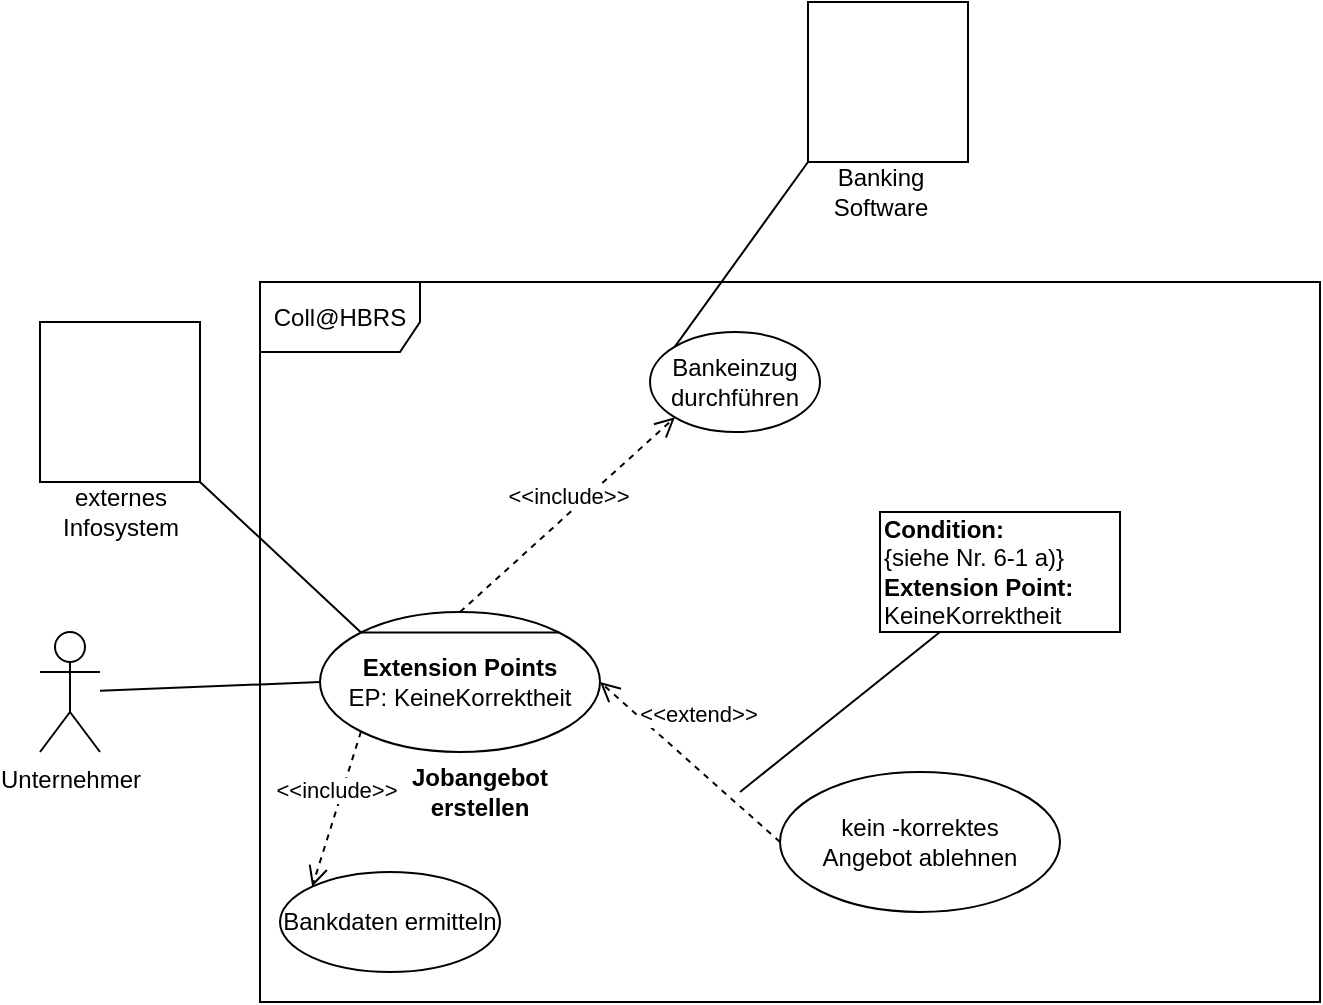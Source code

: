 <mxfile version="14.0.1" type="github">
  <diagram id="SyewAk2P0qxDuI1s7rcY" name="Page-1">
    <mxGraphModel dx="1422" dy="794" grid="1" gridSize="10" guides="1" tooltips="1" connect="1" arrows="1" fold="1" page="1" pageScale="1" pageWidth="827" pageHeight="1169" math="0" shadow="0">
      <root>
        <mxCell id="0" />
        <mxCell id="1" parent="0" />
        <mxCell id="oi2uAlu7gPfmuYFmOc-m-2" value="Coll@HBRS" style="shape=umlFrame;whiteSpace=wrap;html=1;width=80;height=35;" vertex="1" parent="1">
          <mxGeometry x="140" y="225" width="530" height="360" as="geometry" />
        </mxCell>
        <mxCell id="oi2uAlu7gPfmuYFmOc-m-3" value="Unternehmer" style="shape=umlActor;verticalLabelPosition=bottom;verticalAlign=top;html=1;" vertex="1" parent="1">
          <mxGeometry x="30" y="400" width="30" height="60" as="geometry" />
        </mxCell>
        <mxCell id="oi2uAlu7gPfmuYFmOc-m-4" value="Bankdaten ermitteln" style="ellipse;whiteSpace=wrap;html=1;" vertex="1" parent="1">
          <mxGeometry x="150" y="520" width="110" height="50" as="geometry" />
        </mxCell>
        <mxCell id="oi2uAlu7gPfmuYFmOc-m-5" value="&lt;b&gt;Extension Points&lt;/b&gt;&lt;br&gt;EP: KeineKorrektheit" style="ellipse;whiteSpace=wrap;html=1;" vertex="1" parent="1">
          <mxGeometry x="170" y="390" width="140" height="70" as="geometry" />
        </mxCell>
        <mxCell id="oi2uAlu7gPfmuYFmOc-m-6" value="" style="endArrow=none;html=1;exitX=0;exitY=0;exitDx=0;exitDy=0;entryX=1;entryY=0;entryDx=0;entryDy=0;" edge="1" parent="1" source="oi2uAlu7gPfmuYFmOc-m-5" target="oi2uAlu7gPfmuYFmOc-m-5">
          <mxGeometry width="50" height="50" relative="1" as="geometry">
            <mxPoint x="210" y="370" as="sourcePoint" />
            <mxPoint x="260" y="320" as="targetPoint" />
          </mxGeometry>
        </mxCell>
        <mxCell id="oi2uAlu7gPfmuYFmOc-m-7" value="&lt;b&gt;Jobangebot&lt;br&gt;erstellen&lt;/b&gt;" style="text;html=1;strokeColor=none;fillColor=none;align=center;verticalAlign=middle;whiteSpace=wrap;rounded=0;" vertex="1" parent="1">
          <mxGeometry x="230" y="470" width="40" height="20" as="geometry" />
        </mxCell>
        <mxCell id="oi2uAlu7gPfmuYFmOc-m-8" value="&amp;lt;&amp;lt;include&amp;gt;&amp;gt;" style="html=1;verticalAlign=bottom;endArrow=open;dashed=1;endSize=8;exitX=0;exitY=1;exitDx=0;exitDy=0;entryX=0;entryY=0;entryDx=0;entryDy=0;" edge="1" parent="1" source="oi2uAlu7gPfmuYFmOc-m-5" target="oi2uAlu7gPfmuYFmOc-m-4">
          <mxGeometry relative="1" as="geometry">
            <mxPoint x="220" y="500" as="sourcePoint" />
            <mxPoint x="140" y="500" as="targetPoint" />
          </mxGeometry>
        </mxCell>
        <mxCell id="oi2uAlu7gPfmuYFmOc-m-9" value="Bankeinzug&lt;br&gt;durchführen" style="ellipse;whiteSpace=wrap;html=1;" vertex="1" parent="1">
          <mxGeometry x="335" y="250" width="85" height="50" as="geometry" />
        </mxCell>
        <mxCell id="oi2uAlu7gPfmuYFmOc-m-10" value="&amp;lt;&amp;lt;include&amp;gt;&amp;gt;" style="html=1;verticalAlign=bottom;endArrow=open;dashed=1;endSize=8;entryX=0;entryY=1;entryDx=0;entryDy=0;exitX=0.5;exitY=0;exitDx=0;exitDy=0;" edge="1" parent="1" source="oi2uAlu7gPfmuYFmOc-m-5" target="oi2uAlu7gPfmuYFmOc-m-9">
          <mxGeometry relative="1" as="geometry">
            <mxPoint x="370" y="360" as="sourcePoint" />
            <mxPoint x="290" y="360" as="targetPoint" />
          </mxGeometry>
        </mxCell>
        <mxCell id="oi2uAlu7gPfmuYFmOc-m-11" value="" style="whiteSpace=wrap;html=1;aspect=fixed;" vertex="1" parent="1">
          <mxGeometry x="414" y="85" width="80" height="80" as="geometry" />
        </mxCell>
        <mxCell id="oi2uAlu7gPfmuYFmOc-m-12" value="Banking&lt;br&gt;Software" style="text;html=1;align=center;verticalAlign=middle;resizable=0;points=[];autosize=1;" vertex="1" parent="1">
          <mxGeometry x="420" y="165" width="60" height="30" as="geometry" />
        </mxCell>
        <mxCell id="oi2uAlu7gPfmuYFmOc-m-13" value="" style="endArrow=none;html=1;exitX=0;exitY=0;exitDx=0;exitDy=0;entryX=0;entryY=1;entryDx=0;entryDy=0;" edge="1" parent="1" source="oi2uAlu7gPfmuYFmOc-m-9" target="oi2uAlu7gPfmuYFmOc-m-11">
          <mxGeometry width="50" height="50" relative="1" as="geometry">
            <mxPoint x="250" y="180" as="sourcePoint" />
            <mxPoint x="300" y="130" as="targetPoint" />
          </mxGeometry>
        </mxCell>
        <mxCell id="oi2uAlu7gPfmuYFmOc-m-14" value="" style="whiteSpace=wrap;html=1;aspect=fixed;" vertex="1" parent="1">
          <mxGeometry x="30" y="245" width="80" height="80" as="geometry" />
        </mxCell>
        <mxCell id="oi2uAlu7gPfmuYFmOc-m-15" value="externes&lt;br&gt;Infosystem" style="text;html=1;align=center;verticalAlign=middle;resizable=0;points=[];autosize=1;" vertex="1" parent="1">
          <mxGeometry x="35" y="325" width="70" height="30" as="geometry" />
        </mxCell>
        <mxCell id="oi2uAlu7gPfmuYFmOc-m-16" value="" style="endArrow=none;html=1;entryX=0;entryY=0;entryDx=0;entryDy=0;exitX=1;exitY=1;exitDx=0;exitDy=0;" edge="1" parent="1" source="oi2uAlu7gPfmuYFmOc-m-14" target="oi2uAlu7gPfmuYFmOc-m-5">
          <mxGeometry width="50" height="50" relative="1" as="geometry">
            <mxPoint x="100" y="220" as="sourcePoint" />
            <mxPoint x="150" y="170" as="targetPoint" />
          </mxGeometry>
        </mxCell>
        <mxCell id="oi2uAlu7gPfmuYFmOc-m-17" value="kein -korrektes&lt;br&gt;Angebot ablehnen" style="ellipse;whiteSpace=wrap;html=1;" vertex="1" parent="1">
          <mxGeometry x="400" y="470" width="140" height="70" as="geometry" />
        </mxCell>
        <mxCell id="oi2uAlu7gPfmuYFmOc-m-18" value="&amp;lt;&amp;lt;extend&amp;gt;&amp;gt;" style="html=1;verticalAlign=bottom;endArrow=open;dashed=1;endSize=8;entryX=1;entryY=0.5;entryDx=0;entryDy=0;exitX=0;exitY=0.5;exitDx=0;exitDy=0;" edge="1" parent="1" source="oi2uAlu7gPfmuYFmOc-m-17" target="oi2uAlu7gPfmuYFmOc-m-5">
          <mxGeometry x="0.103" y="-15" relative="1" as="geometry">
            <mxPoint x="420" y="440" as="sourcePoint" />
            <mxPoint x="340" y="440" as="targetPoint" />
            <mxPoint x="-1" as="offset" />
          </mxGeometry>
        </mxCell>
        <mxCell id="oi2uAlu7gPfmuYFmOc-m-19" value="&lt;b&gt;Condition:&lt;/b&gt;&lt;br&gt;{siehe Nr. 6-1 a)}&lt;br&gt;&lt;b&gt;Extension Point:&lt;/b&gt;&lt;br&gt;KeineKorrektheit" style="rounded=0;whiteSpace=wrap;html=1;align=left;" vertex="1" parent="1">
          <mxGeometry x="450" y="340" width="120" height="60" as="geometry" />
        </mxCell>
        <mxCell id="oi2uAlu7gPfmuYFmOc-m-20" value="" style="endArrow=none;html=1;entryX=0.25;entryY=1;entryDx=0;entryDy=0;" edge="1" parent="1" target="oi2uAlu7gPfmuYFmOc-m-19">
          <mxGeometry width="50" height="50" relative="1" as="geometry">
            <mxPoint x="380" y="480" as="sourcePoint" />
            <mxPoint x="470" y="410" as="targetPoint" />
          </mxGeometry>
        </mxCell>
        <mxCell id="oi2uAlu7gPfmuYFmOc-m-21" value="" style="endArrow=none;html=1;entryX=0;entryY=0.5;entryDx=0;entryDy=0;" edge="1" parent="1" source="oi2uAlu7gPfmuYFmOc-m-3" target="oi2uAlu7gPfmuYFmOc-m-5">
          <mxGeometry width="50" height="50" relative="1" as="geometry">
            <mxPoint x="60" y="570" as="sourcePoint" />
            <mxPoint x="110" y="520" as="targetPoint" />
          </mxGeometry>
        </mxCell>
      </root>
    </mxGraphModel>
  </diagram>
</mxfile>
